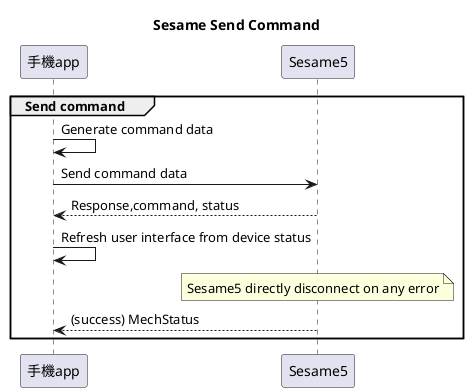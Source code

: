 @startuml

title Sesame Send Command

participant 手機app
participant Sesame5

group Send command

手機app -> 手機app: Generate command data
手機app -> Sesame5: Send command data 
Sesame5 --> 手機app: Response,command, status 
手機app -> 手機app: Refresh user interface from device status

note over Sesame5: Sesame5 directly disconnect on any error
Sesame5 --> 手機app: (success) MechStatus
end

@enduml
